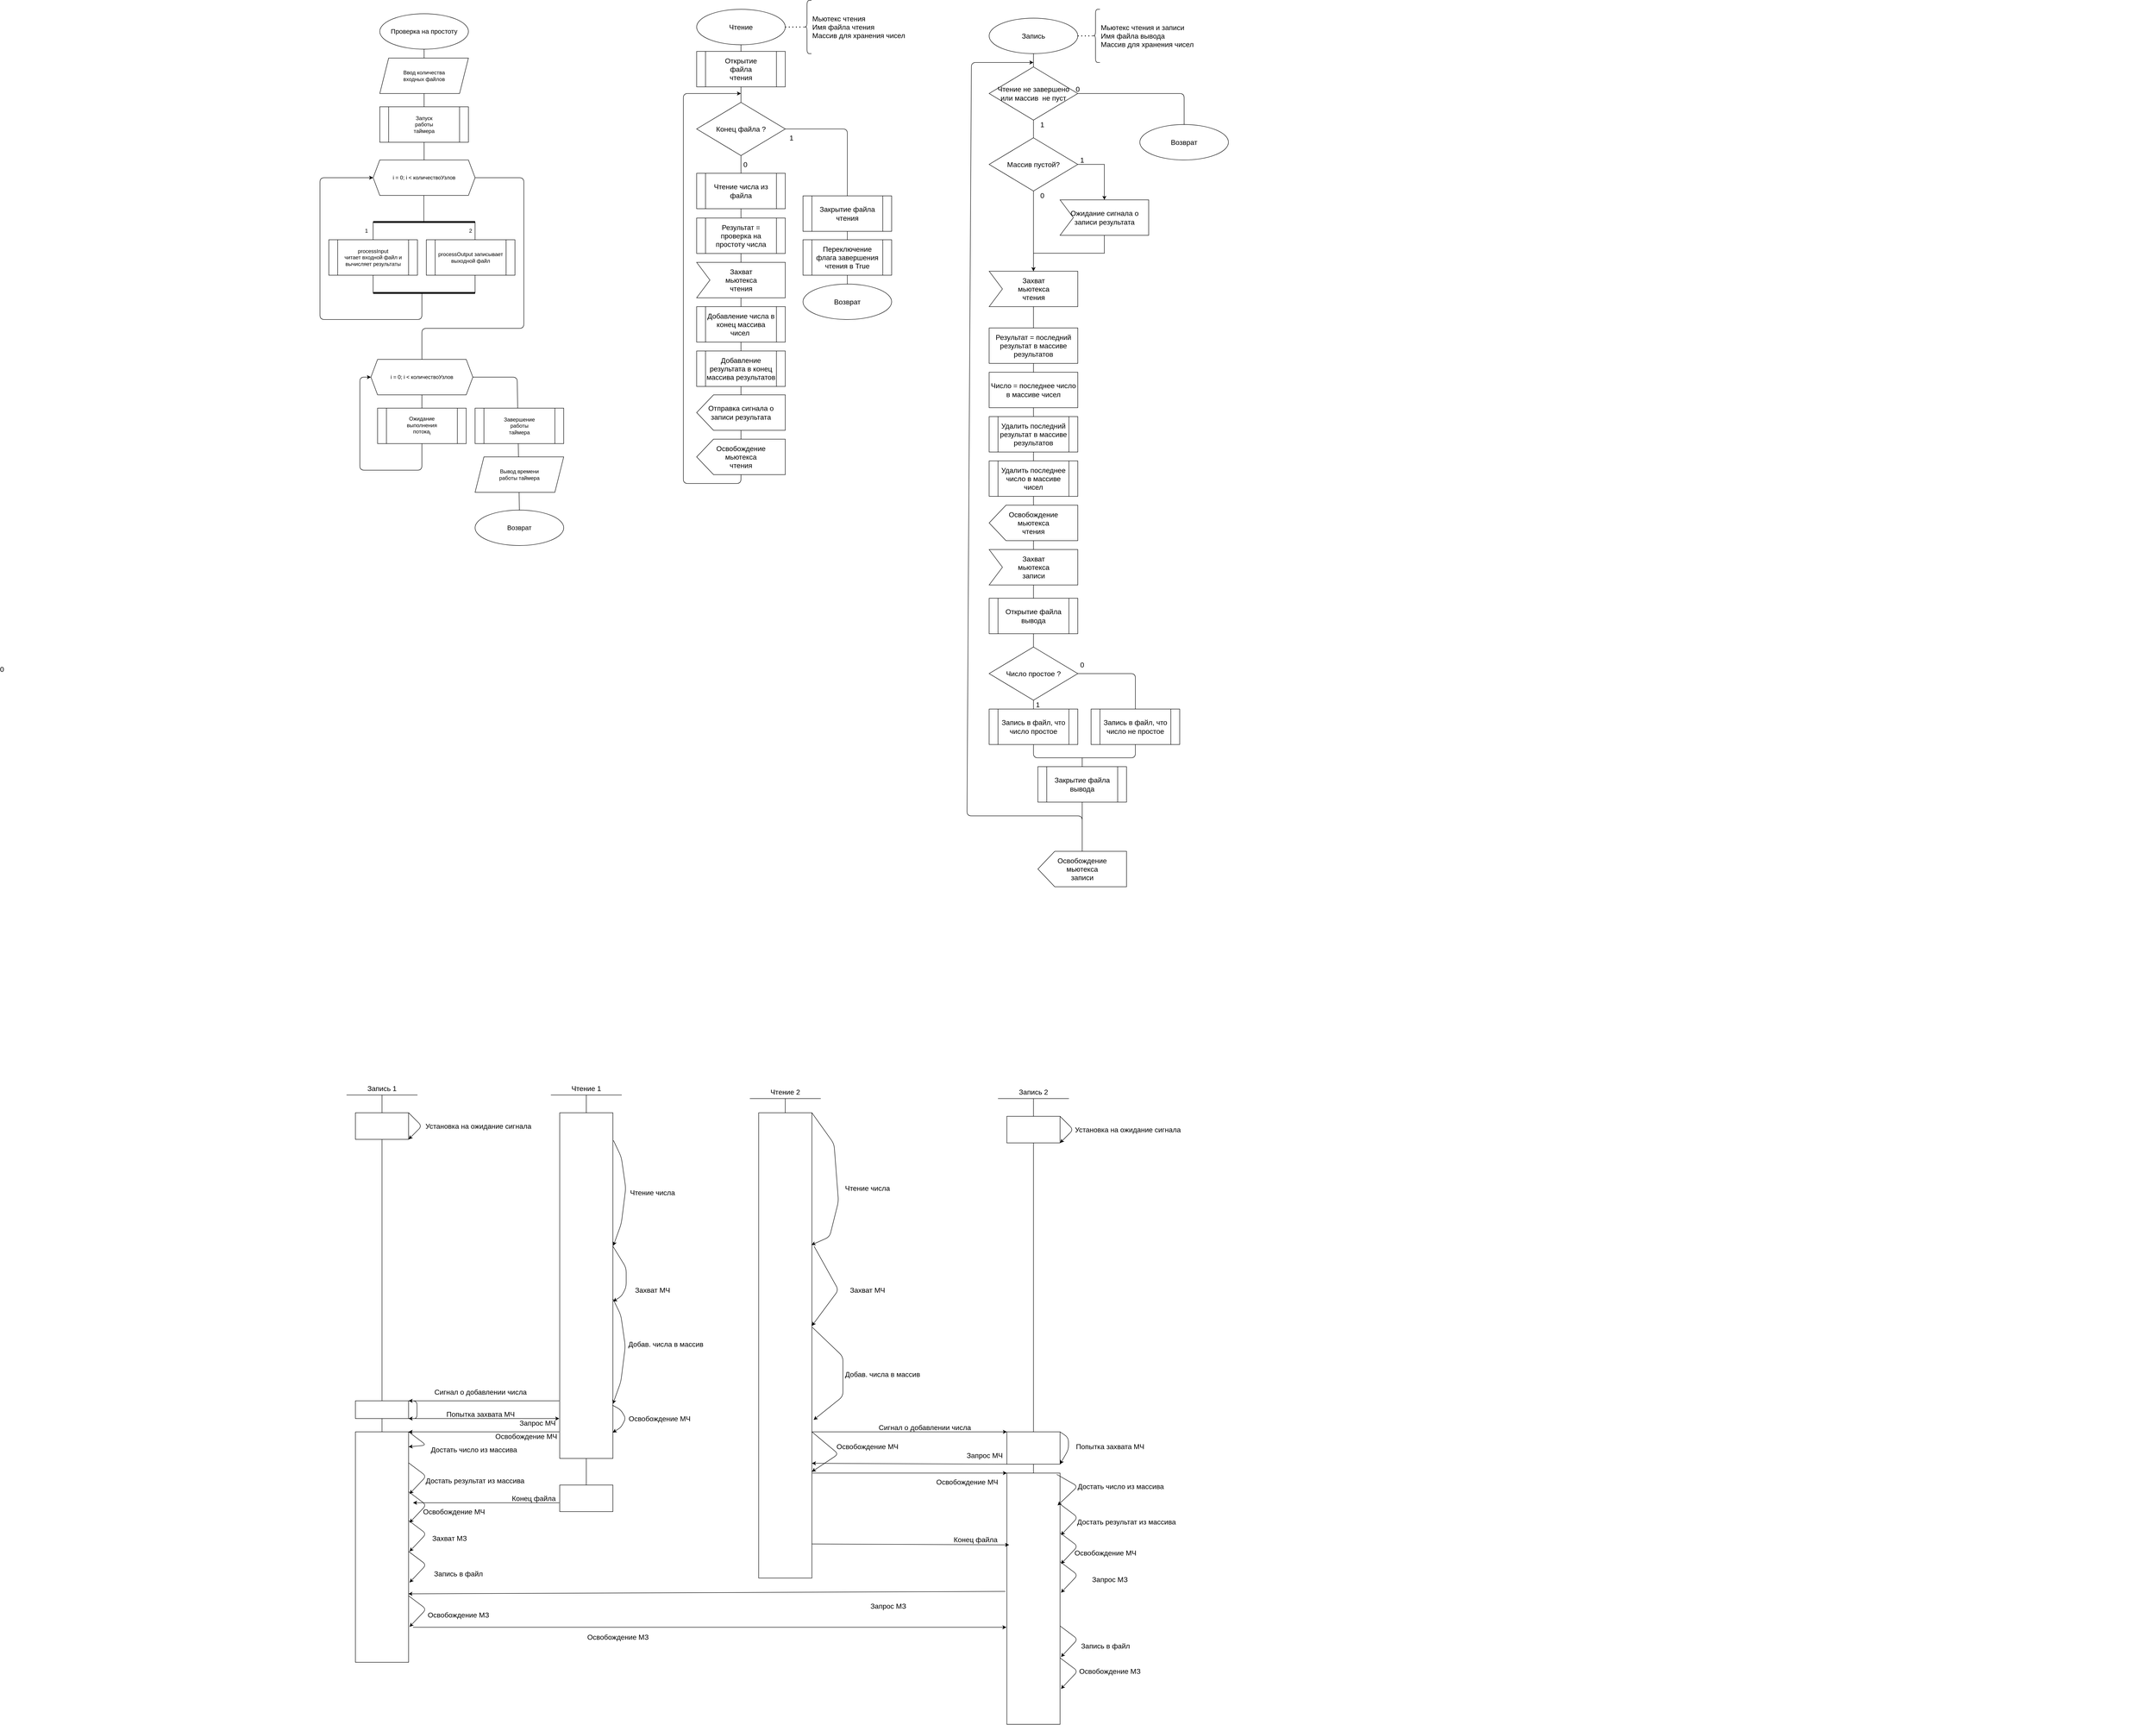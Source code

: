 <mxfile version="13.10.0" type="device"><diagram id="7dFLeUjiA9YY33CkXR7l" name="Page-1"><mxGraphModel dx="815" dy="505" grid="1" gridSize="10" guides="1" tooltips="1" connect="1" arrows="1" fold="1" page="1" pageScale="1" pageWidth="827" pageHeight="1169" math="0" shadow="0"><root><mxCell id="0"/><mxCell id="1" parent="0"/><mxCell id="nKnDNCn-2o-wEUtDFyB--16" value="" style="endArrow=none;html=1;entryX=0.5;entryY=1;entryDx=0;entryDy=0;" parent="1" source="nKnDNCn-2o-wEUtDFyB--11" target="pJMV0x1qbv_8ZhTKLl63-2" edge="1"><mxGeometry width="50" height="50" relative="1" as="geometry"><mxPoint x="390" y="850" as="sourcePoint"/><mxPoint x="805" y="740" as="targetPoint"/></mxGeometry></mxCell><mxCell id="pJMV0x1qbv_8ZhTKLl63-28" value="" style="endArrow=none;html=1;exitX=1;exitY=0.5;exitDx=0;exitDy=0;entryX=0.5;entryY=0;entryDx=0;entryDy=0;" parent="1" source="pJMV0x1qbv_8ZhTKLl63-19" target="pJMV0x1qbv_8ZhTKLl63-27" edge="1"><mxGeometry width="50" height="50" relative="1" as="geometry"><mxPoint x="1090" y="1330" as="sourcePoint"/><mxPoint x="1140" y="1280" as="targetPoint"/><Array as="points"><mxPoint x="1015" y="1280"/></Array></mxGeometry></mxCell><mxCell id="pJMV0x1qbv_8ZhTKLl63-23" value="" style="endArrow=classic;html=1;exitX=0.5;exitY=1;exitDx=0;exitDy=0;entryX=0;entryY=0.5;entryDx=0;entryDy=0;" parent="1" source="pJMV0x1qbv_8ZhTKLl63-19" target="pJMV0x1qbv_8ZhTKLl63-19" edge="1"><mxGeometry width="50" height="50" relative="1" as="geometry"><mxPoint x="680" y="1740" as="sourcePoint"/><mxPoint x="730" y="1690" as="targetPoint"/><Array as="points"><mxPoint x="800" y="1490"/><mxPoint x="660" y="1490"/><mxPoint x="660" y="1280"/></Array></mxGeometry></mxCell><mxCell id="pJMV0x1qbv_8ZhTKLl63-2" value="&lt;div style=&quot;text-align: left&quot;&gt;&lt;span style=&quot;font-size: 14.667px ; background-color: rgb(255 , 255 , 255)&quot;&gt;Проверка на простоту&lt;/span&gt;&lt;/div&gt;" style="ellipse;whiteSpace=wrap;html=1;" parent="1" vertex="1"><mxGeometry x="705" y="460" width="200" height="80" as="geometry"/></mxCell><mxCell id="pJMV0x1qbv_8ZhTKLl63-3" value="Ввод количества &lt;br&gt;входных файлов" style="shape=parallelogram;perimeter=parallelogramPerimeter;whiteSpace=wrap;html=1;fixedSize=1;" parent="1" vertex="1"><mxGeometry x="705" y="560" width="200" height="80" as="geometry"/></mxCell><mxCell id="pJMV0x1qbv_8ZhTKLl63-7" value="Запуск&lt;br&gt;работы&lt;br&gt;таймера" style="shape=process;whiteSpace=wrap;html=1;backgroundOutline=1;" parent="1" vertex="1"><mxGeometry x="705" y="670" width="200" height="80" as="geometry"/></mxCell><mxCell id="pJMV0x1qbv_8ZhTKLl63-18" value="" style="endArrow=none;html=1;entryX=0.5;entryY=1;entryDx=0;entryDy=0;" parent="1" edge="1"><mxGeometry width="50" height="50" relative="1" as="geometry"><mxPoint x="800" y="1240" as="sourcePoint"/><mxPoint x="800" y="1180" as="targetPoint"/></mxGeometry></mxCell><mxCell id="pJMV0x1qbv_8ZhTKLl63-19" value="i = 0; i &amp;lt; количествоУзлов" style="shape=hexagon;perimeter=hexagonPerimeter2;whiteSpace=wrap;html=1;fixedSize=1;size=15;" parent="1" vertex="1"><mxGeometry x="685" y="1240" width="230" height="80" as="geometry"/></mxCell><mxCell id="pJMV0x1qbv_8ZhTKLl63-20" value="Ожидание&lt;br&gt;выполнения&lt;br&gt;потока&lt;sub&gt;i&lt;/sub&gt;" style="shape=process;whiteSpace=wrap;html=1;backgroundOutline=1;" parent="1" vertex="1"><mxGeometry x="700" y="1350" width="200" height="80" as="geometry"/></mxCell><mxCell id="pJMV0x1qbv_8ZhTKLl63-24" value="Завершение&lt;br&gt;работы&lt;br&gt;таймера" style="shape=process;whiteSpace=wrap;html=1;backgroundOutline=1;" parent="1" vertex="1"><mxGeometry x="920" y="1350" width="200" height="80" as="geometry"/></mxCell><mxCell id="pJMV0x1qbv_8ZhTKLl63-26" value="Вывод времени&lt;br&gt;работы таймера" style="shape=parallelogram;perimeter=parallelogramPerimeter;whiteSpace=wrap;html=1;fixedSize=1;" parent="1" vertex="1"><mxGeometry x="920" y="1460" width="200" height="80" as="geometry"/></mxCell><mxCell id="pJMV0x1qbv_8ZhTKLl63-27" value="&lt;div style=&quot;text-align: left&quot;&gt;&lt;span style=&quot;font-size: 14.667px ; background-color: rgb(255 , 255 , 255)&quot;&gt;Возврат&lt;/span&gt;&lt;/div&gt;" style="ellipse;whiteSpace=wrap;html=1;" parent="1" vertex="1"><mxGeometry x="920" y="1580" width="200" height="80" as="geometry"/></mxCell><mxCell id="nKnDNCn-2o-wEUtDFyB--1" value="processOutput записывает выходной файл" style="shape=process;whiteSpace=wrap;html=1;backgroundOutline=1;" parent="1" vertex="1"><mxGeometry x="810" y="970" width="200" height="80" as="geometry"/></mxCell><mxCell id="nKnDNCn-2o-wEUtDFyB--2" value="processInput &lt;br&gt;читает входной файл и вычисляет результаты" style="shape=process;whiteSpace=wrap;html=1;backgroundOutline=1;" parent="1" vertex="1"><mxGeometry x="590" y="970" width="200" height="80" as="geometry"/></mxCell><mxCell id="nKnDNCn-2o-wEUtDFyB--3" value="" style="endArrow=none;html=1;strokeWidth=4;" parent="1" edge="1"><mxGeometry width="50" height="50" relative="1" as="geometry"><mxPoint x="690" y="930" as="sourcePoint"/><mxPoint x="920" y="930" as="targetPoint"/></mxGeometry></mxCell><mxCell id="nKnDNCn-2o-wEUtDFyB--4" value="" style="endArrow=none;html=1;strokeWidth=1;" parent="1" source="nKnDNCn-2o-wEUtDFyB--2" edge="1"><mxGeometry width="50" height="50" relative="1" as="geometry"><mxPoint x="689.66" y="920" as="sourcePoint"/><mxPoint x="690" y="930" as="targetPoint"/></mxGeometry></mxCell><mxCell id="nKnDNCn-2o-wEUtDFyB--5" value="" style="endArrow=none;html=1;strokeWidth=1;" parent="1" edge="1"><mxGeometry width="50" height="50" relative="1" as="geometry"><mxPoint x="920" y="970" as="sourcePoint"/><mxPoint x="920" y="930" as="targetPoint"/></mxGeometry></mxCell><mxCell id="nKnDNCn-2o-wEUtDFyB--6" value="" style="endArrow=none;html=1;strokeWidth=4;" parent="1" edge="1"><mxGeometry width="50" height="50" relative="1" as="geometry"><mxPoint x="690" y="1090" as="sourcePoint"/><mxPoint x="920" y="1090" as="targetPoint"/></mxGeometry></mxCell><mxCell id="nKnDNCn-2o-wEUtDFyB--7" value="" style="endArrow=none;html=1;strokeWidth=1;" parent="1" edge="1"><mxGeometry width="50" height="50" relative="1" as="geometry"><mxPoint x="690" y="1090" as="sourcePoint"/><mxPoint x="690" y="1050" as="targetPoint"/></mxGeometry></mxCell><mxCell id="nKnDNCn-2o-wEUtDFyB--8" value="" style="endArrow=none;html=1;strokeWidth=1;" parent="1" edge="1"><mxGeometry width="50" height="50" relative="1" as="geometry"><mxPoint x="920" y="1090" as="sourcePoint"/><mxPoint x="920" y="1050" as="targetPoint"/></mxGeometry></mxCell><mxCell id="nKnDNCn-2o-wEUtDFyB--9" value="1" style="text;html=1;strokeColor=none;fillColor=none;align=center;verticalAlign=middle;whiteSpace=wrap;rounded=0;" parent="1" vertex="1"><mxGeometry x="655" y="940" width="40" height="20" as="geometry"/></mxCell><mxCell id="nKnDNCn-2o-wEUtDFyB--10" value="2" style="text;html=1;strokeColor=none;fillColor=none;align=center;verticalAlign=middle;whiteSpace=wrap;rounded=0;" parent="1" vertex="1"><mxGeometry x="890" y="940" width="40" height="20" as="geometry"/></mxCell><mxCell id="nKnDNCn-2o-wEUtDFyB--11" value="i = 0; i &amp;lt; количествоУзлов" style="shape=hexagon;perimeter=hexagonPerimeter2;whiteSpace=wrap;html=1;fixedSize=1;size=15;" parent="1" vertex="1"><mxGeometry x="690" y="790" width="230" height="80" as="geometry"/></mxCell><mxCell id="nKnDNCn-2o-wEUtDFyB--12" value="" style="endArrow=classic;html=1;exitX=0.5;exitY=1;exitDx=0;exitDy=0;entryX=0;entryY=0.5;entryDx=0;entryDy=0;" parent="1" target="nKnDNCn-2o-wEUtDFyB--11" edge="1"><mxGeometry width="50" height="50" relative="1" as="geometry"><mxPoint x="800" y="1090" as="sourcePoint"/><mxPoint x="670" y="830" as="targetPoint"/><Array as="points"><mxPoint x="800" y="1150"/><mxPoint x="570" y="1150"/><mxPoint x="570" y="830"/></Array></mxGeometry></mxCell><mxCell id="nKnDNCn-2o-wEUtDFyB--13" value="" style="endArrow=none;html=1;entryX=0.5;entryY=1;entryDx=0;entryDy=0;exitX=0.5;exitY=0;exitDx=0;exitDy=0;" parent="1" edge="1"><mxGeometry width="50" height="50" relative="1" as="geometry"><mxPoint x="804.41" y="930" as="sourcePoint"/><mxPoint x="804.41" y="870" as="targetPoint"/></mxGeometry></mxCell><mxCell id="nKnDNCn-2o-wEUtDFyB--14" value="" style="endArrow=none;html=1;exitX=1;exitY=0.5;exitDx=0;exitDy=0;" parent="1" edge="1"><mxGeometry width="50" height="50" relative="1" as="geometry"><mxPoint x="920" y="830" as="sourcePoint"/><mxPoint x="800" y="1210" as="targetPoint"/><Array as="points"><mxPoint x="1030" y="830"/><mxPoint x="1030" y="1170"/><mxPoint x="800" y="1170"/></Array></mxGeometry></mxCell><mxCell id="olvvh_F1laCUjYkKYF7D-1" value="&lt;div style=&quot;text-align: left; font-size: 16px;&quot;&gt;&lt;span style=&quot;font-size: 16px; background-color: rgb(255, 255, 255);&quot;&gt;Чтение&lt;/span&gt;&lt;/div&gt;" style="ellipse;whiteSpace=wrap;html=1;fontSize=16;" parent="1" vertex="1"><mxGeometry x="1420" y="450" width="200" height="80" as="geometry"/></mxCell><mxCell id="olvvh_F1laCUjYkKYF7D-6" value="" style="endArrow=none;html=1;entryX=0.5;entryY=1;entryDx=0;entryDy=0;exitX=0.5;exitY=0;exitDx=0;exitDy=0;fontSize=16;" parent="1" target="olvvh_F1laCUjYkKYF7D-1" edge="1"><mxGeometry width="50" height="50" relative="1" as="geometry"><mxPoint x="1520" y="670.0" as="sourcePoint"/><mxPoint x="1510" y="990" as="targetPoint"/></mxGeometry></mxCell><mxCell id="olvvh_F1laCUjYkKYF7D-10" value="Конец файла ?" style="rhombus;whiteSpace=wrap;html=1;fontSize=16;" parent="1" vertex="1"><mxGeometry x="1420" y="660" width="200" height="120" as="geometry"/></mxCell><mxCell id="olvvh_F1laCUjYkKYF7D-11" value="" style="endArrow=none;html=1;entryX=0.5;entryY=1;entryDx=0;entryDy=0;exitX=0.5;exitY=0;exitDx=0;exitDy=0;fontSize=16;" parent="1" target="olvvh_F1laCUjYkKYF7D-10" edge="1"><mxGeometry width="50" height="50" relative="1" as="geometry"><mxPoint x="1520" y="921" as="sourcePoint"/><mxPoint x="1500" y="1031" as="targetPoint"/></mxGeometry></mxCell><mxCell id="olvvh_F1laCUjYkKYF7D-24" value="Захват&lt;br style=&quot;font-size: 16px;&quot;&gt;мьютекса&lt;br style=&quot;font-size: 16px;&quot;&gt;чтения" style="html=1;shadow=0;dashed=0;align=center;verticalAlign=middle;shape=mxgraph.arrows2.arrow;dy=0;dx=0;notch=30;fontSize=16;" parent="1" vertex="1"><mxGeometry x="1420" y="1021" width="200" height="80" as="geometry"/></mxCell><mxCell id="olvvh_F1laCUjYkKYF7D-25" value="Добавление числа в конец массива чисел&amp;nbsp;" style="shape=process;whiteSpace=wrap;html=1;backgroundOutline=1;fontSize=16;" parent="1" vertex="1"><mxGeometry x="1420" y="1121" width="200" height="80" as="geometry"/></mxCell><mxCell id="olvvh_F1laCUjYkKYF7D-26" value="Добавление результата в конец массива результатов" style="shape=process;whiteSpace=wrap;html=1;backgroundOutline=1;fontSize=16;" parent="1" vertex="1"><mxGeometry x="1420" y="1221" width="200" height="80" as="geometry"/></mxCell><mxCell id="olvvh_F1laCUjYkKYF7D-27" value="" style="endArrow=none;html=1;entryX=0.5;entryY=1;entryDx=0;entryDy=0;exitX=0;exitY=0;exitDx=100;exitDy=0;exitPerimeter=0;fontSize=16;" parent="1" source="olvvh_F1laCUjYkKYF7D-24" edge="1"><mxGeometry width="50" height="50" relative="1" as="geometry"><mxPoint x="1400" y="1411" as="sourcePoint"/><mxPoint x="1520" y="1001" as="targetPoint"/></mxGeometry></mxCell><mxCell id="olvvh_F1laCUjYkKYF7D-28" value="" style="endArrow=none;html=1;entryX=0;entryY=0;entryDx=100;entryDy=80;entryPerimeter=0;exitX=0.5;exitY=0;exitDx=0;exitDy=0;fontSize=16;" parent="1" source="olvvh_F1laCUjYkKYF7D-25" target="olvvh_F1laCUjYkKYF7D-24" edge="1"><mxGeometry width="50" height="50" relative="1" as="geometry"><mxPoint x="1130" y="1161" as="sourcePoint"/><mxPoint x="1180" y="1111" as="targetPoint"/></mxGeometry></mxCell><mxCell id="olvvh_F1laCUjYkKYF7D-29" value="" style="endArrow=none;html=1;entryX=0.5;entryY=1;entryDx=0;entryDy=0;exitX=0.5;exitY=0;exitDx=0;exitDy=0;fontSize=16;" parent="1" source="olvvh_F1laCUjYkKYF7D-26" target="olvvh_F1laCUjYkKYF7D-25" edge="1"><mxGeometry width="50" height="50" relative="1" as="geometry"><mxPoint x="1160" y="1211" as="sourcePoint"/><mxPoint x="1210" y="1161" as="targetPoint"/></mxGeometry></mxCell><mxCell id="olvvh_F1laCUjYkKYF7D-31" value="" style="endArrow=none;html=1;entryX=0.5;entryY=1;entryDx=0;entryDy=0;fontSize=16;" parent="1" source="olvvh_F1laCUjYkKYF7D-30" target="olvvh_F1laCUjYkKYF7D-26" edge="1"><mxGeometry width="50" height="50" relative="1" as="geometry"><mxPoint x="1260" y="1381" as="sourcePoint"/><mxPoint x="1310" y="1331" as="targetPoint"/></mxGeometry></mxCell><mxCell id="olvvh_F1laCUjYkKYF7D-32" value="" style="endArrow=classic;html=1;exitX=0;exitY=0.5;exitDx=0;exitDy=0;fontSize=16;" parent="1" source="olvvh_F1laCUjYkKYF7D-30" edge="1"><mxGeometry width="50" height="50" relative="1" as="geometry"><mxPoint x="1240" y="1211" as="sourcePoint"/><mxPoint x="1520" y="640" as="targetPoint"/><Array as="points"><mxPoint x="1520" y="1520"/><mxPoint x="1390" y="1520"/><mxPoint x="1390" y="640"/></Array></mxGeometry></mxCell><mxCell id="olvvh_F1laCUjYkKYF7D-33" value="" style="endArrow=none;html=1;exitX=1;exitY=0.5;exitDx=0;exitDy=0;entryX=0.5;entryY=0;entryDx=0;entryDy=0;fontSize=16;" parent="1" source="olvvh_F1laCUjYkKYF7D-10" edge="1"><mxGeometry width="50" height="50" relative="1" as="geometry"><mxPoint x="1720" y="931" as="sourcePoint"/><mxPoint x="1760" y="921" as="targetPoint"/><Array as="points"><mxPoint x="1760" y="720"/><mxPoint x="1760" y="841"/></Array></mxGeometry></mxCell><mxCell id="olvvh_F1laCUjYkKYF7D-35" value="" style="endArrow=none;html=1;entryX=0.5;entryY=1;entryDx=0;entryDy=0;exitX=0.5;exitY=0;exitDx=0;exitDy=0;fontSize=16;" parent="1" source="olvvh_F1laCUjYkKYF7D-36" target="olvvh_F1laCUjYkKYF7D-122" edge="1"><mxGeometry width="50" height="50" relative="1" as="geometry"><mxPoint x="1730" y="1071" as="sourcePoint"/><mxPoint x="1760" y="1001" as="targetPoint"/></mxGeometry></mxCell><mxCell id="olvvh_F1laCUjYkKYF7D-36" value="&lt;div style=&quot;text-align: left; font-size: 16px;&quot;&gt;&lt;span style=&quot;font-size: 16px; background-color: rgb(255, 255, 255);&quot;&gt;Возврат&lt;/span&gt;&lt;/div&gt;" style="ellipse;whiteSpace=wrap;html=1;fontSize=16;" parent="1" vertex="1"><mxGeometry x="1660" y="1070" width="200" height="80" as="geometry"/></mxCell><mxCell id="olvvh_F1laCUjYkKYF7D-37" value="&lt;div style=&quot;text-align: left; font-size: 16px;&quot;&gt;&lt;span style=&quot;font-size: 16px; background-color: rgb(255, 255, 255);&quot;&gt;Запись&lt;/span&gt;&lt;/div&gt;" style="ellipse;whiteSpace=wrap;html=1;fontSize=16;" parent="1" vertex="1"><mxGeometry x="2080" y="470" width="200" height="80" as="geometry"/></mxCell><mxCell id="olvvh_F1laCUjYkKYF7D-38" value="" style="endArrow=none;html=1;entryX=0.5;entryY=1;entryDx=0;entryDy=0;exitX=0.5;exitY=0;exitDx=0;exitDy=0;fontSize=16;" parent="1" source="olvvh_F1laCUjYkKYF7D-39" target="olvvh_F1laCUjYkKYF7D-37" edge="1"><mxGeometry width="50" height="50" relative="1" as="geometry"><mxPoint x="2110" y="720" as="sourcePoint"/><mxPoint x="2160" y="670" as="targetPoint"/></mxGeometry></mxCell><mxCell id="olvvh_F1laCUjYkKYF7D-39" value="Чтение не завершено &lt;br&gt;или массив&amp;nbsp; не пуст" style="rhombus;whiteSpace=wrap;html=1;fontSize=16;" parent="1" vertex="1"><mxGeometry x="2080" y="580" width="200" height="120" as="geometry"/></mxCell><mxCell id="olvvh_F1laCUjYkKYF7D-40" value="" style="endArrow=none;html=1;entryX=0.5;entryY=1;entryDx=0;entryDy=0;exitX=0;exitY=0;exitDx=100;exitDy=0;fontSize=16;exitPerimeter=0;" parent="1" source="4Va6H5L7l4mq7fAqiFGS-1" target="olvvh_F1laCUjYkKYF7D-39" edge="1"><mxGeometry width="50" height="50" relative="1" as="geometry"><mxPoint x="2180" y="720" as="sourcePoint"/><mxPoint x="2250" y="770" as="targetPoint"/></mxGeometry></mxCell><mxCell id="olvvh_F1laCUjYkKYF7D-43" value="Захват&lt;br style=&quot;font-size: 16px&quot;&gt;мьютекса&lt;br&gt;чтения" style="html=1;shadow=0;dashed=0;align=center;verticalAlign=middle;shape=mxgraph.arrows2.arrow;dy=0;dx=0;notch=30;fontSize=16;" parent="1" vertex="1"><mxGeometry x="2080" y="1041" width="200" height="80" as="geometry"/></mxCell><mxCell id="olvvh_F1laCUjYkKYF7D-44" value="Результат = последний результат в массиве результатов" style="rounded=0;whiteSpace=wrap;html=1;fontSize=16;" parent="1" vertex="1"><mxGeometry x="2080" y="1169" width="200" height="80" as="geometry"/></mxCell><mxCell id="olvvh_F1laCUjYkKYF7D-45" value="Число = последнее число в массиве чисел" style="rounded=0;whiteSpace=wrap;html=1;fontSize=16;" parent="1" vertex="1"><mxGeometry x="2080" y="1269" width="200" height="80" as="geometry"/></mxCell><mxCell id="olvvh_F1laCUjYkKYF7D-49" value="Захват&lt;br style=&quot;font-size: 16px&quot;&gt;мьютекса&lt;br&gt;записи" style="html=1;shadow=0;dashed=0;align=center;verticalAlign=middle;shape=mxgraph.arrows2.arrow;dy=0;dx=0;notch=30;fontSize=16;" parent="1" vertex="1"><mxGeometry x="2080" y="1669" width="200" height="80" as="geometry"/></mxCell><mxCell id="olvvh_F1laCUjYkKYF7D-54" value="" style="endArrow=none;html=1;entryX=0;entryY=0;entryDx=100;entryDy=80;entryPerimeter=0;fontSize=16;" parent="1" target="olvvh_F1laCUjYkKYF7D-49" edge="1"><mxGeometry width="50" height="50" relative="1" as="geometry"><mxPoint x="2180" y="1779" as="sourcePoint"/><mxPoint x="1880" y="1789" as="targetPoint"/></mxGeometry></mxCell><mxCell id="olvvh_F1laCUjYkKYF7D-56" value="Число простое ?" style="rhombus;whiteSpace=wrap;html=1;fontSize=16;" parent="1" vertex="1"><mxGeometry x="2080" y="1889" width="200" height="120" as="geometry"/></mxCell><mxCell id="olvvh_F1laCUjYkKYF7D-57" value="" style="endArrow=none;html=1;entryX=0.5;entryY=1;entryDx=0;entryDy=0;exitX=0.5;exitY=0;exitDx=0;exitDy=0;fontSize=16;" parent="1" target="olvvh_F1laCUjYkKYF7D-56" edge="1"><mxGeometry width="50" height="50" relative="1" as="geometry"><mxPoint x="2180" y="2029" as="sourcePoint"/><mxPoint x="2090" y="2099" as="targetPoint"/></mxGeometry></mxCell><mxCell id="olvvh_F1laCUjYkKYF7D-61" value="" style="endArrow=none;html=1;exitX=1;exitY=0.5;exitDx=0;exitDy=0;entryX=0.5;entryY=0;entryDx=0;entryDy=0;fontSize=16;" parent="1" source="olvvh_F1laCUjYkKYF7D-56" edge="1"><mxGeometry width="50" height="50" relative="1" as="geometry"><mxPoint x="2340" y="1969" as="sourcePoint"/><mxPoint x="2410" y="2029" as="targetPoint"/><Array as="points"><mxPoint x="2410" y="1949"/></Array></mxGeometry></mxCell><mxCell id="olvvh_F1laCUjYkKYF7D-63" value="" style="endArrow=none;html=1;exitX=0.5;exitY=1;exitDx=0;exitDy=0;entryX=0.5;entryY=1;entryDx=0;entryDy=0;fontSize=16;" parent="1" edge="1"><mxGeometry width="50" height="50" relative="1" as="geometry"><mxPoint x="2180" y="2109" as="sourcePoint"/><mxPoint x="2410" y="2109" as="targetPoint"/><Array as="points"><mxPoint x="2180" y="2139"/><mxPoint x="2410" y="2139"/></Array></mxGeometry></mxCell><mxCell id="olvvh_F1laCUjYkKYF7D-64" value="" style="endArrow=none;html=1;exitX=0.5;exitY=0;exitDx=0;exitDy=0;fontSize=16;" parent="1" source="olvvh_F1laCUjYkKYF7D-66" edge="1"><mxGeometry width="50" height="50" relative="1" as="geometry"><mxPoint x="2290" y="2169" as="sourcePoint"/><mxPoint x="2290" y="2139" as="targetPoint"/></mxGeometry></mxCell><mxCell id="olvvh_F1laCUjYkKYF7D-66" value="Закрытие файла&lt;br&gt;вывода" style="shape=process;whiteSpace=wrap;html=1;backgroundOutline=1;fontSize=16;" parent="1" vertex="1"><mxGeometry x="2190" y="2159" width="200" height="80" as="geometry"/></mxCell><mxCell id="olvvh_F1laCUjYkKYF7D-68" value="" style="endArrow=none;html=1;entryX=0.5;entryY=1;entryDx=0;entryDy=0;fontSize=16;" parent="1" target="olvvh_F1laCUjYkKYF7D-66" edge="1"><mxGeometry width="50" height="50" relative="1" as="geometry"><mxPoint x="2290" y="2290" as="sourcePoint"/><mxPoint x="2070" y="2309" as="targetPoint"/></mxGeometry></mxCell><mxCell id="olvvh_F1laCUjYkKYF7D-69" value="" style="endArrow=none;html=1;entryX=0;entryY=0;entryDx=100;entryDy=80;entryPerimeter=0;fontSize=16;" parent="1" source="olvvh_F1laCUjYkKYF7D-44" target="olvvh_F1laCUjYkKYF7D-43" edge="1"><mxGeometry width="50" height="50" relative="1" as="geometry"><mxPoint x="1950" y="1270" as="sourcePoint"/><mxPoint x="2000" y="1220" as="targetPoint"/></mxGeometry></mxCell><mxCell id="olvvh_F1laCUjYkKYF7D-70" value="" style="endArrow=none;html=1;entryX=0.5;entryY=1;entryDx=0;entryDy=0;fontSize=16;" parent="1" source="olvvh_F1laCUjYkKYF7D-45" target="olvvh_F1laCUjYkKYF7D-44" edge="1"><mxGeometry width="50" height="50" relative="1" as="geometry"><mxPoint x="1940" y="1349" as="sourcePoint"/><mxPoint x="1990" y="1299" as="targetPoint"/></mxGeometry></mxCell><mxCell id="olvvh_F1laCUjYkKYF7D-71" value="" style="endArrow=none;html=1;entryX=0.5;entryY=1;entryDx=0;entryDy=0;fontSize=16;" parent="1" target="olvvh_F1laCUjYkKYF7D-45" edge="1"><mxGeometry width="50" height="50" relative="1" as="geometry"><mxPoint x="2180" y="1369" as="sourcePoint"/><mxPoint x="1970" y="1459" as="targetPoint"/></mxGeometry></mxCell><mxCell id="olvvh_F1laCUjYkKYF7D-72" value="" style="endArrow=none;html=1;entryX=0.5;entryY=1;entryDx=0;entryDy=0;fontSize=16;" parent="1" edge="1"><mxGeometry width="50" height="50" relative="1" as="geometry"><mxPoint x="2180" y="1469" as="sourcePoint"/><mxPoint x="2180" y="1449" as="targetPoint"/></mxGeometry></mxCell><mxCell id="olvvh_F1laCUjYkKYF7D-73" value="" style="endArrow=none;html=1;entryX=0.5;entryY=1;entryDx=0;entryDy=0;exitX=1;exitY=0.5;exitDx=0;exitDy=0;fontSize=16;" parent="1" edge="1"><mxGeometry width="50" height="50" relative="1" as="geometry"><mxPoint x="2180" y="1569" as="sourcePoint"/><mxPoint x="2180" y="1549" as="targetPoint"/></mxGeometry></mxCell><mxCell id="olvvh_F1laCUjYkKYF7D-74" value="" style="endArrow=none;html=1;entryX=0;entryY=0.5;entryDx=0;entryDy=0;fontSize=16;" parent="1" source="olvvh_F1laCUjYkKYF7D-49" edge="1"><mxGeometry width="50" height="50" relative="1" as="geometry"><mxPoint x="1900" y="1749" as="sourcePoint"/><mxPoint x="2180" y="1649" as="targetPoint"/></mxGeometry></mxCell><mxCell id="olvvh_F1laCUjYkKYF7D-75" value="" style="endArrow=classic;html=1;exitX=1;exitY=0.5;exitDx=0;exitDy=0;fontSize=16;" parent="1" source="olvvh_F1laCUjYkKYF7D-113" edge="1"><mxGeometry width="50" height="50" relative="1" as="geometry"><mxPoint x="2550" y="2170" as="sourcePoint"/><mxPoint x="2180" y="570" as="targetPoint"/><Array as="points"><mxPoint x="2290" y="2270"/><mxPoint x="2110" y="2270"/><mxPoint x="2030" y="2270"/><mxPoint x="2040" y="570"/></Array></mxGeometry></mxCell><mxCell id="olvvh_F1laCUjYkKYF7D-78" value="" style="endArrow=none;html=1;exitX=1;exitY=0.5;exitDx=0;exitDy=0;entryX=0.5;entryY=0;entryDx=0;entryDy=0;fontSize=16;" parent="1" source="olvvh_F1laCUjYkKYF7D-39" target="olvvh_F1laCUjYkKYF7D-79" edge="1"><mxGeometry width="50" height="50" relative="1" as="geometry"><mxPoint x="2460" y="710" as="sourcePoint"/><mxPoint x="2520" y="720" as="targetPoint"/><Array as="points"><mxPoint x="2520" y="640"/></Array></mxGeometry></mxCell><mxCell id="olvvh_F1laCUjYkKYF7D-79" value="&lt;div style=&quot;text-align: left; font-size: 16px;&quot;&gt;&lt;span style=&quot;font-size: 16px; background-color: rgb(255, 255, 255);&quot;&gt;Возврат&lt;/span&gt;&lt;/div&gt;" style="ellipse;whiteSpace=wrap;html=1;fontSize=16;" parent="1" vertex="1"><mxGeometry x="2420" y="710" width="200" height="80" as="geometry"/></mxCell><mxCell id="olvvh_F1laCUjYkKYF7D-82" value="0" style="text;html=1;strokeColor=none;fillColor=none;align=center;verticalAlign=middle;whiteSpace=wrap;rounded=0;fontSize=16;" parent="1" vertex="1"><mxGeometry x="1510" y="790" width="40" height="20" as="geometry"/></mxCell><mxCell id="olvvh_F1laCUjYkKYF7D-83" value="1" style="text;html=1;strokeColor=none;fillColor=none;align=center;verticalAlign=middle;whiteSpace=wrap;rounded=0;fontSize=16;" parent="1" vertex="1"><mxGeometry x="1614" y="730" width="40" height="20" as="geometry"/></mxCell><mxCell id="olvvh_F1laCUjYkKYF7D-84" value="" style="endArrow=none;dashed=1;html=1;dashPattern=1 3;strokeWidth=2;exitX=1;exitY=0.5;exitDx=0;exitDy=0;fontSize=16;" parent="1" source="olvvh_F1laCUjYkKYF7D-1" target="olvvh_F1laCUjYkKYF7D-85" edge="1"><mxGeometry width="50" height="50" relative="1" as="geometry"><mxPoint x="1650" y="650" as="sourcePoint"/><mxPoint x="1660" y="610" as="targetPoint"/></mxGeometry></mxCell><mxCell id="olvvh_F1laCUjYkKYF7D-85" value="" style="shape=curlyBracket;whiteSpace=wrap;html=1;rounded=1;fontSize=16;" parent="1" vertex="1"><mxGeometry x="1659" y="430" width="20" height="120" as="geometry"/></mxCell><mxCell id="olvvh_F1laCUjYkKYF7D-86" value="" style="endArrow=none;dashed=1;html=1;dashPattern=1 3;strokeWidth=2;exitX=1;exitY=0.5;exitDx=0;exitDy=0;fontSize=16;" parent="1" target="olvvh_F1laCUjYkKYF7D-87" edge="1"><mxGeometry width="50" height="50" relative="1" as="geometry"><mxPoint x="2280" y="510" as="sourcePoint"/><mxPoint x="2320" y="510" as="targetPoint"/></mxGeometry></mxCell><mxCell id="olvvh_F1laCUjYkKYF7D-87" value="" style="shape=curlyBracket;whiteSpace=wrap;html=1;rounded=1;fontSize=16;" parent="1" vertex="1"><mxGeometry x="2310" y="450" width="20" height="120" as="geometry"/></mxCell><mxCell id="olvvh_F1laCUjYkKYF7D-88" value="Мьютекс чтения&lt;br&gt;Имя файла чтения&lt;br&gt;Массив для хранения чисел" style="text;html=1;strokeColor=none;fillColor=none;align=left;verticalAlign=middle;whiteSpace=wrap;rounded=0;fontSize=16;" parent="1" vertex="1"><mxGeometry x="1679" y="440" width="230" height="100" as="geometry"/></mxCell><mxCell id="olvvh_F1laCUjYkKYF7D-89" value="1" style="text;html=1;strokeColor=none;fillColor=none;align=center;verticalAlign=middle;whiteSpace=wrap;rounded=0;fontSize=16;" parent="1" vertex="1"><mxGeometry x="2180" y="700" width="40" height="20" as="geometry"/></mxCell><mxCell id="olvvh_F1laCUjYkKYF7D-90" value="1" style="text;html=1;strokeColor=none;fillColor=none;align=center;verticalAlign=middle;whiteSpace=wrap;rounded=0;fontSize=16;" parent="1" vertex="1"><mxGeometry x="2270" y="780" width="40" height="20" as="geometry"/></mxCell><mxCell id="olvvh_F1laCUjYkKYF7D-92" value="0" style="text;html=1;strokeColor=none;fillColor=none;align=center;verticalAlign=middle;whiteSpace=wrap;rounded=0;fontSize=16;" parent="1" vertex="1"><mxGeometry x="2260" y="620" width="40" height="20" as="geometry"/></mxCell><mxCell id="olvvh_F1laCUjYkKYF7D-95" value="0&lt;span style=&quot;color: rgba(0, 0, 0, 0); font-family: monospace; font-size: 16px;&quot;&gt;%3CmxGraphModel%3E%3Croot%3E%3CmxCell%20id%3D%220%22%2F%3E%3CmxCell%20id%3D%221%22%20parent%3D%220%22%2F%3E%3CmxCell%20id%3D%222%22%20value%3D%221%22%20style%3D%22text%3Bhtml%3D1%3BstrokeColor%3Dnone%3BfillColor%3Dnone%3Balign%3Dcenter%3BverticalAlign%3Dmiddle%3BwhiteSpace%3Dwrap%3Brounded%3D0%3B%22%20vertex%3D%221%22%20parent%3D%221%22%3E%3CmxGeometry%20x%3D%222170%22%20y%3D%221690%22%20width%3D%2240%22%20height%3D%2220%22%20as%3D%22geometry%22%2F%3E%3C%2FmxCell%3E%3C%2Froot%3E%3C%2FmxGraphModel%3E&lt;/span&gt;" style="text;html=1;strokeColor=none;fillColor=none;align=center;verticalAlign=middle;whiteSpace=wrap;rounded=0;fontSize=16;" parent="1" vertex="1"><mxGeometry x="2260" y="1929" width="40" height="20" as="geometry"/></mxCell><mxCell id="olvvh_F1laCUjYkKYF7D-97" value="1" style="text;html=1;strokeColor=none;fillColor=none;align=center;verticalAlign=middle;whiteSpace=wrap;rounded=0;fontSize=16;" parent="1" vertex="1"><mxGeometry x="2170" y="2009" width="40" height="20" as="geometry"/></mxCell><mxCell id="olvvh_F1laCUjYkKYF7D-98" value="" style="endArrow=none;html=1;fontSize=16;" parent="1" edge="1"><mxGeometry width="50" height="50" relative="1" as="geometry"><mxPoint x="630" y="2900" as="sourcePoint"/><mxPoint x="790" y="2900" as="targetPoint"/></mxGeometry></mxCell><mxCell id="olvvh_F1laCUjYkKYF7D-99" value="" style="endArrow=none;html=1;fontSize=16;exitX=0.5;exitY=0;exitDx=0;exitDy=0;" parent="1" source="olvvh_F1laCUjYkKYF7D-100" edge="1"><mxGeometry width="50" height="50" relative="1" as="geometry"><mxPoint x="710" y="2940" as="sourcePoint"/><mxPoint x="710" y="2900" as="targetPoint"/></mxGeometry></mxCell><mxCell id="olvvh_F1laCUjYkKYF7D-100" value="" style="rounded=0;whiteSpace=wrap;html=1;fontSize=16;" parent="1" vertex="1"><mxGeometry x="650" y="2940" width="120" height="60" as="geometry"/></mxCell><mxCell id="olvvh_F1laCUjYkKYF7D-101" value="" style="endArrow=classic;html=1;fontSize=16;exitX=1;exitY=0;exitDx=0;exitDy=0;entryX=1;entryY=1;entryDx=0;entryDy=0;" parent="1" source="olvvh_F1laCUjYkKYF7D-100" target="olvvh_F1laCUjYkKYF7D-100" edge="1"><mxGeometry width="50" height="50" relative="1" as="geometry"><mxPoint x="370" y="3150" as="sourcePoint"/><mxPoint x="800" y="3000" as="targetPoint"/><Array as="points"><mxPoint x="800" y="2970"/></Array></mxGeometry></mxCell><mxCell id="olvvh_F1laCUjYkKYF7D-102" value="Запись 1" style="text;html=1;strokeColor=none;fillColor=none;align=center;verticalAlign=middle;whiteSpace=wrap;rounded=0;fontSize=16;" parent="1" vertex="1"><mxGeometry x="630" y="2870" width="160" height="30" as="geometry"/></mxCell><mxCell id="olvvh_F1laCUjYkKYF7D-104" value="Результат = проверка на простоту числа" style="shape=process;whiteSpace=wrap;html=1;backgroundOutline=1;fontSize=16;" parent="1" vertex="1"><mxGeometry x="1420" y="921" width="200" height="80" as="geometry"/></mxCell><mxCell id="olvvh_F1laCUjYkKYF7D-30" value="Освобождение&lt;br style=&quot;font-size: 16px;&quot;&gt;мьютекса&lt;br style=&quot;font-size: 16px;&quot;&gt;чтения" style="shape=offPageConnector;whiteSpace=wrap;html=1;size=0.19;rotation=90;fontSize=16;horizontal=0;" parent="1" vertex="1"><mxGeometry x="1480" y="1360" width="80" height="200" as="geometry"/></mxCell><mxCell id="olvvh_F1laCUjYkKYF7D-108" value="Удалить последний результат в массиве результатов" style="shape=process;whiteSpace=wrap;html=1;backgroundOutline=1;fontSize=16;" parent="1" vertex="1"><mxGeometry x="2080" y="1369" width="200" height="80" as="geometry"/></mxCell><mxCell id="olvvh_F1laCUjYkKYF7D-109" value="Удалить последнее число в массиве чисел" style="shape=process;whiteSpace=wrap;html=1;backgroundOutline=1;fontSize=16;" parent="1" vertex="1"><mxGeometry x="2080" y="1469" width="200" height="80" as="geometry"/></mxCell><mxCell id="olvvh_F1laCUjYkKYF7D-110" value="Освобождение&lt;br style=&quot;font-size: 16px&quot;&gt;мьютекса&lt;br&gt;чтения" style="shape=offPageConnector;whiteSpace=wrap;html=1;size=0.19;rotation=90;fontSize=16;horizontal=0;" parent="1" vertex="1"><mxGeometry x="2140" y="1509" width="80" height="200" as="geometry"/></mxCell><mxCell id="olvvh_F1laCUjYkKYF7D-111" value="Запись в файл, что&lt;br&gt;число простое" style="shape=process;whiteSpace=wrap;html=1;backgroundOutline=1;fontSize=16;" parent="1" vertex="1"><mxGeometry x="2080" y="2029" width="200" height="80" as="geometry"/></mxCell><mxCell id="olvvh_F1laCUjYkKYF7D-112" value="&lt;span&gt;Запись в файл, что&lt;/span&gt;&lt;br&gt;&lt;span&gt;число не простое&lt;/span&gt;" style="shape=process;whiteSpace=wrap;html=1;backgroundOutline=1;fontSize=16;" parent="1" vertex="1"><mxGeometry x="2310" y="2029" width="200" height="80" as="geometry"/></mxCell><mxCell id="olvvh_F1laCUjYkKYF7D-113" value="Освобождение&lt;br style=&quot;font-size: 16px&quot;&gt;мьютекса&lt;br&gt;записи" style="shape=offPageConnector;whiteSpace=wrap;html=1;size=0.19;rotation=90;fontSize=16;horizontal=0;" parent="1" vertex="1"><mxGeometry x="2250" y="2290" width="80" height="200" as="geometry"/></mxCell><mxCell id="olvvh_F1laCUjYkKYF7D-115" value="Переключение флага завершения чтения в True" style="shape=process;whiteSpace=wrap;html=1;backgroundOutline=1;fontSize=16;" parent="1" vertex="1"><mxGeometry x="1660" y="970" width="200" height="80" as="geometry"/></mxCell><mxCell id="olvvh_F1laCUjYkKYF7D-116" value="Открытие файла&lt;br&gt;вывода" style="shape=process;whiteSpace=wrap;html=1;backgroundOutline=1;fontSize=16;" parent="1" vertex="1"><mxGeometry x="2080" y="1779" width="200" height="80" as="geometry"/></mxCell><mxCell id="olvvh_F1laCUjYkKYF7D-117" value="" style="endArrow=none;html=1;fontSize=16;entryX=0.5;entryY=1;entryDx=0;entryDy=0;" parent="1" source="olvvh_F1laCUjYkKYF7D-56" target="olvvh_F1laCUjYkKYF7D-116" edge="1"><mxGeometry width="50" height="50" relative="1" as="geometry"><mxPoint x="1710" y="2019" as="sourcePoint"/><mxPoint x="1760" y="1969" as="targetPoint"/></mxGeometry></mxCell><mxCell id="olvvh_F1laCUjYkKYF7D-118" value="Мьютекс чтения и записи&lt;br&gt;Имя файла вывода&lt;br&gt;Массив для хранения чисел" style="text;html=1;strokeColor=none;fillColor=none;align=left;verticalAlign=middle;whiteSpace=wrap;rounded=0;fontSize=16;" parent="1" vertex="1"><mxGeometry x="2330" y="460" width="230" height="100" as="geometry"/></mxCell><mxCell id="olvvh_F1laCUjYkKYF7D-119" value="0" style="text;html=1;strokeColor=none;fillColor=none;align=center;verticalAlign=middle;whiteSpace=wrap;rounded=0;fontSize=16;" parent="1" vertex="1"><mxGeometry x="2270" y="1919" width="40" height="20" as="geometry"/></mxCell><mxCell id="olvvh_F1laCUjYkKYF7D-120" value="Открытие&lt;br&gt;файла&lt;br&gt;чтения" style="shape=process;whiteSpace=wrap;html=1;backgroundOutline=1;fontSize=16;" parent="1" vertex="1"><mxGeometry x="1420" y="545" width="200" height="80" as="geometry"/></mxCell><mxCell id="olvvh_F1laCUjYkKYF7D-121" value="" style="endArrow=none;html=1;fontSize=16;entryX=0.5;entryY=1;entryDx=0;entryDy=0;" parent="1" source="olvvh_F1laCUjYkKYF7D-10" target="olvvh_F1laCUjYkKYF7D-120" edge="1"><mxGeometry width="50" height="50" relative="1" as="geometry"><mxPoint x="1280" y="850" as="sourcePoint"/><mxPoint x="1330" y="800" as="targetPoint"/></mxGeometry></mxCell><mxCell id="olvvh_F1laCUjYkKYF7D-122" value="Закрытие файла&lt;br&gt;чтения" style="shape=process;whiteSpace=wrap;html=1;backgroundOutline=1;fontSize=16;" parent="1" vertex="1"><mxGeometry x="1660" y="871" width="200" height="80" as="geometry"/></mxCell><mxCell id="olvvh_F1laCUjYkKYF7D-126" value="" style="endArrow=none;html=1;fontSize=16;" parent="1" edge="1"><mxGeometry width="50" height="50" relative="1" as="geometry"><mxPoint x="1091" y="2900" as="sourcePoint"/><mxPoint x="1251" y="2900" as="targetPoint"/></mxGeometry></mxCell><mxCell id="olvvh_F1laCUjYkKYF7D-127" value="" style="endArrow=none;html=1;fontSize=16;exitX=0.5;exitY=0;exitDx=0;exitDy=0;" parent="1" source="olvvh_F1laCUjYkKYF7D-128" edge="1"><mxGeometry width="50" height="50" relative="1" as="geometry"><mxPoint x="1171" y="2940" as="sourcePoint"/><mxPoint x="1171" y="2900" as="targetPoint"/></mxGeometry></mxCell><mxCell id="olvvh_F1laCUjYkKYF7D-128" value="" style="rounded=0;whiteSpace=wrap;html=1;fontSize=16;" parent="1" vertex="1"><mxGeometry x="1111" y="2940" width="120" height="780" as="geometry"/></mxCell><mxCell id="olvvh_F1laCUjYkKYF7D-130" value="Чтение 1" style="text;html=1;strokeColor=none;fillColor=none;align=center;verticalAlign=middle;whiteSpace=wrap;rounded=0;fontSize=16;" parent="1" vertex="1"><mxGeometry x="1091" y="2870" width="160" height="30" as="geometry"/></mxCell><mxCell id="olvvh_F1laCUjYkKYF7D-131" value="" style="endArrow=classic;html=1;fontSize=16;exitX=1.01;exitY=0.08;exitDx=0;exitDy=0;exitPerimeter=0;" parent="1" source="olvvh_F1laCUjYkKYF7D-128" edge="1"><mxGeometry width="50" height="50" relative="1" as="geometry"><mxPoint x="1280" y="3150" as="sourcePoint"/><mxPoint x="1232" y="3240" as="targetPoint"/><Array as="points"><mxPoint x="1250" y="3040"/><mxPoint x="1260" y="3110"/><mxPoint x="1250" y="3190"/></Array></mxGeometry></mxCell><mxCell id="olvvh_F1laCUjYkKYF7D-133" value="" style="endArrow=classic;html=1;fontSize=16;exitX=1;exitY=0.386;exitDx=0;exitDy=0;entryX=1.004;entryY=0.078;entryDx=0;entryDy=0;entryPerimeter=0;exitPerimeter=0;" parent="1" source="olvvh_F1laCUjYkKYF7D-128" edge="1"><mxGeometry width="50" height="50" relative="1" as="geometry"><mxPoint x="1231.0" y="3304.19" as="sourcePoint"/><mxPoint x="1231.48" y="3365.81" as="targetPoint"/><Array as="points"><mxPoint x="1261" y="3290"/><mxPoint x="1261" y="3334.19"/><mxPoint x="1250" y="3354.19"/></Array></mxGeometry></mxCell><mxCell id="olvvh_F1laCUjYkKYF7D-134" value="" style="endArrow=classic;html=1;fontSize=16;exitX=1.01;exitY=0.08;exitDx=0;exitDy=0;exitPerimeter=0;" parent="1" edge="1"><mxGeometry width="50" height="50" relative="1" as="geometry"><mxPoint x="1231.2" y="3360.0" as="sourcePoint"/><mxPoint x="1231" y="3596.8" as="targetPoint"/><Array as="points"><mxPoint x="1249" y="3396.8"/><mxPoint x="1259" y="3466.8"/><mxPoint x="1249" y="3546.8"/></Array></mxGeometry></mxCell><mxCell id="olvvh_F1laCUjYkKYF7D-136" value="" style="endArrow=classic;html=1;fontSize=16;exitX=1;exitY=0;exitDx=0;exitDy=0;entryX=1.004;entryY=0.078;entryDx=0;entryDy=0;entryPerimeter=0;" parent="1" edge="1"><mxGeometry width="50" height="50" relative="1" as="geometry"><mxPoint x="1230.0" y="3600.0" as="sourcePoint"/><mxPoint x="1230.48" y="3661.62" as="targetPoint"/><Array as="points"><mxPoint x="1249" y="3610"/><mxPoint x="1260" y="3630"/><mxPoint x="1249" y="3650"/></Array></mxGeometry></mxCell><mxCell id="olvvh_F1laCUjYkKYF7D-137" value="" style="endArrow=none;html=1;fontSize=16;entryX=0.5;entryY=1;entryDx=0;entryDy=0;" parent="1" target="olvvh_F1laCUjYkKYF7D-128" edge="1"><mxGeometry width="50" height="50" relative="1" as="geometry"><mxPoint x="1171" y="3780" as="sourcePoint"/><mxPoint x="1120" y="3820" as="targetPoint"/></mxGeometry></mxCell><mxCell id="olvvh_F1laCUjYkKYF7D-138" value="" style="rounded=0;whiteSpace=wrap;html=1;fontSize=16;" parent="1" vertex="1"><mxGeometry x="1111" y="3780" width="120" height="60" as="geometry"/></mxCell><mxCell id="olvvh_F1laCUjYkKYF7D-140" value="" style="endArrow=none;html=1;fontSize=16;entryX=0.5;entryY=1;entryDx=0;entryDy=0;exitX=0.5;exitY=0;exitDx=0;exitDy=0;" parent="1" source="olvvh_F1laCUjYkKYF7D-141" target="olvvh_F1laCUjYkKYF7D-100" edge="1"><mxGeometry width="50" height="50" relative="1" as="geometry"><mxPoint x="720" y="3580" as="sourcePoint"/><mxPoint x="650" y="3340" as="targetPoint"/></mxGeometry></mxCell><mxCell id="olvvh_F1laCUjYkKYF7D-141" value="" style="rounded=0;whiteSpace=wrap;html=1;fontSize=16;" parent="1" vertex="1"><mxGeometry x="650" y="3660" width="120" height="520" as="geometry"/></mxCell><mxCell id="olvvh_F1laCUjYkKYF7D-142" value="" style="rounded=0;whiteSpace=wrap;html=1;fontSize=16;" parent="1" vertex="1"><mxGeometry x="650" y="3590" width="120" height="40" as="geometry"/></mxCell><mxCell id="olvvh_F1laCUjYkKYF7D-143" value="" style="endArrow=classic;html=1;fontSize=16;exitX=1;exitY=0;exitDx=0;exitDy=0;entryX=1;entryY=1;entryDx=0;entryDy=0;" parent="1" target="olvvh_F1laCUjYkKYF7D-142" edge="1"><mxGeometry width="50" height="50" relative="1" as="geometry"><mxPoint x="770" y="3590" as="sourcePoint"/><mxPoint x="770.48" y="3651.62" as="targetPoint"/><Array as="points"><mxPoint x="789" y="3590"/><mxPoint x="789" y="3630"/></Array></mxGeometry></mxCell><mxCell id="olvvh_F1laCUjYkKYF7D-144" value="" style="endArrow=classic;html=1;fontSize=16;entryX=1;entryY=0;entryDx=0;entryDy=0;" parent="1" target="olvvh_F1laCUjYkKYF7D-142" edge="1"><mxGeometry width="50" height="50" relative="1" as="geometry"><mxPoint x="1110" y="3590" as="sourcePoint"/><mxPoint x="1060" y="3630" as="targetPoint"/></mxGeometry></mxCell><mxCell id="olvvh_F1laCUjYkKYF7D-145" value="" style="endArrow=classic;html=1;fontSize=16;exitX=1;exitY=1;exitDx=0;exitDy=0;" parent="1" source="olvvh_F1laCUjYkKYF7D-142" edge="1"><mxGeometry width="50" height="50" relative="1" as="geometry"><mxPoint x="940" y="3750" as="sourcePoint"/><mxPoint x="1110" y="3630" as="targetPoint"/></mxGeometry></mxCell><mxCell id="olvvh_F1laCUjYkKYF7D-146" value="" style="endArrow=classic;html=1;fontSize=16;entryX=1;entryY=0;entryDx=0;entryDy=0;" parent="1" target="olvvh_F1laCUjYkKYF7D-141" edge="1"><mxGeometry width="50" height="50" relative="1" as="geometry"><mxPoint x="1110" y="3660" as="sourcePoint"/><mxPoint x="890" y="3760" as="targetPoint"/></mxGeometry></mxCell><mxCell id="olvvh_F1laCUjYkKYF7D-147" value="" style="endArrow=classic;html=1;fontSize=16;exitX=1;exitY=0;exitDx=0;exitDy=0;entryX=1;entryY=0.065;entryDx=0;entryDy=0;entryPerimeter=0;" parent="1" source="olvvh_F1laCUjYkKYF7D-141" target="olvvh_F1laCUjYkKYF7D-141" edge="1"><mxGeometry width="50" height="50" relative="1" as="geometry"><mxPoint x="880" y="3860" as="sourcePoint"/><mxPoint x="772" y="3740" as="targetPoint"/><Array as="points"><mxPoint x="810" y="3690"/></Array></mxGeometry></mxCell><mxCell id="olvvh_F1laCUjYkKYF7D-152" value="" style="endArrow=classic;html=1;fontSize=16;" parent="1" edge="1"><mxGeometry width="50" height="50" relative="1" as="geometry"><mxPoint x="1110" y="3820" as="sourcePoint"/><mxPoint x="780" y="3820" as="targetPoint"/></mxGeometry></mxCell><mxCell id="olvvh_F1laCUjYkKYF7D-154" value="" style="endArrow=classic;html=1;fontSize=16;exitX=1;exitY=0;exitDx=0;exitDy=0;entryX=1.017;entryY=0.206;entryDx=0;entryDy=0;entryPerimeter=0;" parent="1" edge="1"><mxGeometry width="50" height="50" relative="1" as="geometry"><mxPoint x="770" y="3730.0" as="sourcePoint"/><mxPoint x="772.04" y="3800.04" as="targetPoint"/><Array as="points"><mxPoint x="810" y="3760"/></Array></mxGeometry></mxCell><mxCell id="olvvh_F1laCUjYkKYF7D-155" value="" style="endArrow=classic;html=1;fontSize=16;exitX=1;exitY=0;exitDx=0;exitDy=0;entryX=1.017;entryY=0.206;entryDx=0;entryDy=0;entryPerimeter=0;" parent="1" edge="1"><mxGeometry width="50" height="50" relative="1" as="geometry"><mxPoint x="770" y="3794.98" as="sourcePoint"/><mxPoint x="772.04" y="3865.02" as="targetPoint"/><Array as="points"><mxPoint x="810" y="3824.98"/></Array></mxGeometry></mxCell><mxCell id="olvvh_F1laCUjYkKYF7D-156" value="" style="endArrow=classic;html=1;fontSize=16;exitX=1;exitY=0;exitDx=0;exitDy=0;entryX=1.017;entryY=0.206;entryDx=0;entryDy=0;entryPerimeter=0;" parent="1" edge="1"><mxGeometry width="50" height="50" relative="1" as="geometry"><mxPoint x="770" y="3860.0" as="sourcePoint"/><mxPoint x="772.04" y="3930.04" as="targetPoint"/><Array as="points"><mxPoint x="810" y="3890"/></Array></mxGeometry></mxCell><mxCell id="olvvh_F1laCUjYkKYF7D-157" value="" style="endArrow=classic;html=1;fontSize=16;exitX=1;exitY=0;exitDx=0;exitDy=0;entryX=1.017;entryY=0.206;entryDx=0;entryDy=0;entryPerimeter=0;" parent="1" edge="1"><mxGeometry width="50" height="50" relative="1" as="geometry"><mxPoint x="770" y="3929.96" as="sourcePoint"/><mxPoint x="772.04" y="4000.0" as="targetPoint"/><Array as="points"><mxPoint x="810" y="3959.96"/></Array></mxGeometry></mxCell><mxCell id="olvvh_F1laCUjYkKYF7D-158" value="Установка на ожидание сигнала" style="text;html=1;strokeColor=none;fillColor=none;align=center;verticalAlign=middle;whiteSpace=wrap;rounded=0;fontSize=16;" parent="1" vertex="1"><mxGeometry x="805" y="2960" width="245" height="20" as="geometry"/></mxCell><mxCell id="olvvh_F1laCUjYkKYF7D-159" value="Сигнал о добавлении числа" style="text;html=1;strokeColor=none;fillColor=none;align=center;verticalAlign=middle;whiteSpace=wrap;rounded=0;fontSize=16;" parent="1" vertex="1"><mxGeometry x="810" y="3560" width="245" height="20" as="geometry"/></mxCell><mxCell id="olvvh_F1laCUjYkKYF7D-160" value="Попытка захвата МЧ" style="text;html=1;strokeColor=none;fillColor=none;align=center;verticalAlign=middle;whiteSpace=wrap;rounded=0;fontSize=16;" parent="1" vertex="1"><mxGeometry x="810" y="3610" width="245" height="20" as="geometry"/></mxCell><mxCell id="olvvh_F1laCUjYkKYF7D-161" value="Запрос МЧ" style="text;html=1;strokeColor=none;fillColor=none;align=center;verticalAlign=middle;whiteSpace=wrap;rounded=0;fontSize=16;" parent="1" vertex="1"><mxGeometry x="1011" y="3630" width="100" height="20" as="geometry"/></mxCell><mxCell id="olvvh_F1laCUjYkKYF7D-162" value="Освобождение МЧ" style="text;html=1;strokeColor=none;fillColor=none;align=center;verticalAlign=middle;whiteSpace=wrap;rounded=0;fontSize=16;" parent="1" vertex="1"><mxGeometry x="960" y="3660" width="151" height="20" as="geometry"/></mxCell><mxCell id="olvvh_F1laCUjYkKYF7D-163" value="Достать число из массива" style="text;html=1;strokeColor=none;fillColor=none;align=center;verticalAlign=middle;whiteSpace=wrap;rounded=0;fontSize=16;" parent="1" vertex="1"><mxGeometry x="805" y="3690" width="225" height="20" as="geometry"/></mxCell><mxCell id="olvvh_F1laCUjYkKYF7D-164" value="Достать результат из массива" style="text;html=1;strokeColor=none;fillColor=none;align=center;verticalAlign=middle;whiteSpace=wrap;rounded=0;fontSize=16;" parent="1" vertex="1"><mxGeometry x="770" y="3760" width="300" height="20" as="geometry"/></mxCell><mxCell id="olvvh_F1laCUjYkKYF7D-165" value="Конец файла" style="text;html=1;strokeColor=none;fillColor=none;align=center;verticalAlign=middle;whiteSpace=wrap;rounded=0;fontSize=16;" parent="1" vertex="1"><mxGeometry x="940" y="3800" width="225" height="20" as="geometry"/></mxCell><mxCell id="olvvh_F1laCUjYkKYF7D-166" value="Освобождение МЧ" style="text;html=1;strokeColor=none;fillColor=none;align=center;verticalAlign=middle;whiteSpace=wrap;rounded=0;fontSize=16;" parent="1" vertex="1"><mxGeometry x="760" y="3830" width="225" height="20" as="geometry"/></mxCell><mxCell id="olvvh_F1laCUjYkKYF7D-167" value="Захват МЗ" style="text;html=1;strokeColor=none;fillColor=none;align=center;verticalAlign=middle;whiteSpace=wrap;rounded=0;fontSize=16;" parent="1" vertex="1"><mxGeometry x="750" y="3890" width="225" height="20" as="geometry"/></mxCell><mxCell id="olvvh_F1laCUjYkKYF7D-168" value="Запись в файл" style="text;html=1;strokeColor=none;fillColor=none;align=center;verticalAlign=middle;whiteSpace=wrap;rounded=0;fontSize=16;" parent="1" vertex="1"><mxGeometry x="770" y="3970" width="225" height="20" as="geometry"/></mxCell><mxCell id="olvvh_F1laCUjYkKYF7D-170" value="Чтение числа" style="text;html=1;strokeColor=none;fillColor=none;align=center;verticalAlign=middle;whiteSpace=wrap;rounded=0;fontSize=16;" parent="1" vertex="1"><mxGeometry x="1231" y="3110" width="179" height="20" as="geometry"/></mxCell><mxCell id="olvvh_F1laCUjYkKYF7D-172" value="Захват МЧ" style="text;html=1;strokeColor=none;fillColor=none;align=center;verticalAlign=middle;whiteSpace=wrap;rounded=0;fontSize=16;" parent="1" vertex="1"><mxGeometry x="1231" y="3330" width="179" height="20" as="geometry"/></mxCell><mxCell id="olvvh_F1laCUjYkKYF7D-173" value="Добав. числа в массив" style="text;html=1;strokeColor=none;fillColor=none;align=center;verticalAlign=middle;whiteSpace=wrap;rounded=0;fontSize=16;" parent="1" vertex="1"><mxGeometry x="1261" y="3452" width="179" height="20" as="geometry"/></mxCell><mxCell id="olvvh_F1laCUjYkKYF7D-174" value="Освобождение МЧ" style="text;html=1;strokeColor=none;fillColor=none;align=center;verticalAlign=middle;whiteSpace=wrap;rounded=0;fontSize=16;" parent="1" vertex="1"><mxGeometry x="1261" y="3620" width="151" height="20" as="geometry"/></mxCell><mxCell id="olvvh_F1laCUjYkKYF7D-177" value="" style="endArrow=none;html=1;fontSize=16;" parent="1" edge="1"><mxGeometry width="50" height="50" relative="1" as="geometry"><mxPoint x="1540" y="2908" as="sourcePoint"/><mxPoint x="1700" y="2908" as="targetPoint"/></mxGeometry></mxCell><mxCell id="olvvh_F1laCUjYkKYF7D-178" value="" style="endArrow=none;html=1;fontSize=16;" parent="1" edge="1"><mxGeometry width="50" height="50" relative="1" as="geometry"><mxPoint x="1620" y="3010" as="sourcePoint"/><mxPoint x="1620" y="2908" as="targetPoint"/></mxGeometry></mxCell><mxCell id="olvvh_F1laCUjYkKYF7D-181" value="Чтение 2" style="text;html=1;strokeColor=none;fillColor=none;align=center;verticalAlign=middle;whiteSpace=wrap;rounded=0;fontSize=16;" parent="1" vertex="1"><mxGeometry x="1540" y="2878" width="160" height="30" as="geometry"/></mxCell><mxCell id="olvvh_F1laCUjYkKYF7D-200" value="" style="endArrow=none;html=1;fontSize=16;entryX=0.5;entryY=1;entryDx=0;entryDy=0;exitX=0.5;exitY=0;exitDx=0;exitDy=0;" parent="1" source="olvvh_F1laCUjYkKYF7D-202" edge="1"><mxGeometry width="50" height="50" relative="1" as="geometry"><mxPoint x="1620" y="3230" as="sourcePoint"/><mxPoint x="1620" y="3000" as="targetPoint"/></mxGeometry></mxCell><mxCell id="olvvh_F1laCUjYkKYF7D-202" value="" style="rounded=0;whiteSpace=wrap;html=1;fontSize=16;" parent="1" vertex="1"><mxGeometry x="1560" y="2940" width="120" height="1050" as="geometry"/></mxCell><mxCell id="olvvh_F1laCUjYkKYF7D-206" value="" style="endArrow=classic;html=1;fontSize=16;exitX=1;exitY=0;exitDx=0;exitDy=0;entryX=0.992;entryY=0.284;entryDx=0;entryDy=0;entryPerimeter=0;" parent="1" source="olvvh_F1laCUjYkKYF7D-202" target="olvvh_F1laCUjYkKYF7D-202" edge="1"><mxGeometry width="50" height="50" relative="1" as="geometry"><mxPoint x="1820" y="3260" as="sourcePoint"/><mxPoint x="1700" y="3350" as="targetPoint"/><Array as="points"><mxPoint x="1730" y="3010"/><mxPoint x="1740" y="3140"/><mxPoint x="1720" y="3220"/></Array></mxGeometry></mxCell><mxCell id="olvvh_F1laCUjYkKYF7D-208" value="" style="endArrow=classic;html=1;fontSize=16;exitX=1.042;exitY=0.287;exitDx=0;exitDy=0;exitPerimeter=0;entryX=1;entryY=0.458;entryDx=0;entryDy=0;entryPerimeter=0;" parent="1" source="olvvh_F1laCUjYkKYF7D-202" target="olvvh_F1laCUjYkKYF7D-202" edge="1"><mxGeometry width="50" height="50" relative="1" as="geometry"><mxPoint x="1680" y="3462.5" as="sourcePoint"/><mxPoint x="1680" y="3552.5" as="targetPoint"/><Array as="points"><mxPoint x="1740" y="3340"/></Array></mxGeometry></mxCell><mxCell id="olvvh_F1laCUjYkKYF7D-209" value="" style="endArrow=classic;html=1;fontSize=16;exitX=1.008;exitY=0.461;exitDx=0;exitDy=0;exitPerimeter=0;entryX=1.033;entryY=0.66;entryDx=0;entryDy=0;entryPerimeter=0;" parent="1" source="olvvh_F1laCUjYkKYF7D-202" target="olvvh_F1laCUjYkKYF7D-202" edge="1"><mxGeometry width="50" height="50" relative="1" as="geometry"><mxPoint x="1670" y="3550" as="sourcePoint"/><mxPoint x="1680" y="3750" as="targetPoint"/><Array as="points"><mxPoint x="1750" y="3490"/><mxPoint x="1750" y="3580"/></Array></mxGeometry></mxCell><mxCell id="olvvh_F1laCUjYkKYF7D-210" value="" style="endArrow=classic;html=1;fontSize=16;" parent="1" edge="1"><mxGeometry width="50" height="50" relative="1" as="geometry"><mxPoint x="1680" y="3660" as="sourcePoint"/><mxPoint x="1680" y="3750" as="targetPoint"/><Array as="points"><mxPoint x="1740" y="3710"/></Array></mxGeometry></mxCell><mxCell id="olvvh_F1laCUjYkKYF7D-215" value="" style="endArrow=none;html=1;fontSize=16;" parent="1" edge="1"><mxGeometry width="50" height="50" relative="1" as="geometry"><mxPoint x="2100" y="2908" as="sourcePoint"/><mxPoint x="2260" y="2908" as="targetPoint"/></mxGeometry></mxCell><mxCell id="olvvh_F1laCUjYkKYF7D-216" value="" style="endArrow=none;html=1;fontSize=16;exitX=0.5;exitY=0;exitDx=0;exitDy=0;" parent="1" source="olvvh_F1laCUjYkKYF7D-217" edge="1"><mxGeometry width="50" height="50" relative="1" as="geometry"><mxPoint x="2180" y="2948" as="sourcePoint"/><mxPoint x="2180" y="2908" as="targetPoint"/></mxGeometry></mxCell><mxCell id="olvvh_F1laCUjYkKYF7D-217" value="" style="rounded=0;whiteSpace=wrap;html=1;fontSize=16;" parent="1" vertex="1"><mxGeometry x="2120" y="2948" width="120" height="60" as="geometry"/></mxCell><mxCell id="olvvh_F1laCUjYkKYF7D-218" value="" style="endArrow=classic;html=1;fontSize=16;exitX=1;exitY=0;exitDx=0;exitDy=0;entryX=1;entryY=1;entryDx=0;entryDy=0;" parent="1" source="olvvh_F1laCUjYkKYF7D-217" target="olvvh_F1laCUjYkKYF7D-217" edge="1"><mxGeometry width="50" height="50" relative="1" as="geometry"><mxPoint x="1840" y="3158" as="sourcePoint"/><mxPoint x="2270" y="3008" as="targetPoint"/><Array as="points"><mxPoint x="2270" y="2978"/></Array></mxGeometry></mxCell><mxCell id="olvvh_F1laCUjYkKYF7D-219" value="Запись 2" style="text;html=1;strokeColor=none;fillColor=none;align=center;verticalAlign=middle;whiteSpace=wrap;rounded=0;fontSize=16;" parent="1" vertex="1"><mxGeometry x="2100" y="2878" width="160" height="30" as="geometry"/></mxCell><mxCell id="olvvh_F1laCUjYkKYF7D-220" value="" style="endArrow=none;html=1;fontSize=16;entryX=0.5;entryY=1;entryDx=0;entryDy=0;exitX=0.5;exitY=0;exitDx=0;exitDy=0;" parent="1" source="olvvh_F1laCUjYkKYF7D-221" target="olvvh_F1laCUjYkKYF7D-217" edge="1"><mxGeometry width="50" height="50" relative="1" as="geometry"><mxPoint x="2190" y="3588" as="sourcePoint"/><mxPoint x="2120" y="3348" as="targetPoint"/></mxGeometry></mxCell><mxCell id="olvvh_F1laCUjYkKYF7D-221" value="" style="rounded=0;whiteSpace=wrap;html=1;fontSize=16;" parent="1" vertex="1"><mxGeometry x="2120" y="3753" width="120" height="567" as="geometry"/></mxCell><mxCell id="olvvh_F1laCUjYkKYF7D-222" value="" style="rounded=0;whiteSpace=wrap;html=1;fontSize=16;" parent="1" vertex="1"><mxGeometry x="2120" y="3660" width="120" height="73" as="geometry"/></mxCell><mxCell id="olvvh_F1laCUjYkKYF7D-223" value="" style="endArrow=classic;html=1;fontSize=16;exitX=1;exitY=0;exitDx=0;exitDy=0;entryX=1;entryY=1;entryDx=0;entryDy=0;" parent="1" target="olvvh_F1laCUjYkKYF7D-222" edge="1"><mxGeometry width="50" height="50" relative="1" as="geometry"><mxPoint x="2240" y="3660" as="sourcePoint"/><mxPoint x="2240.48" y="3721.62" as="targetPoint"/><Array as="points"><mxPoint x="2259" y="3673"/><mxPoint x="2259" y="3700"/></Array></mxGeometry></mxCell><mxCell id="olvvh_F1laCUjYkKYF7D-224" value="" style="endArrow=classic;html=1;fontSize=16;exitX=1;exitY=0;exitDx=0;exitDy=0;entryX=1.017;entryY=0.206;entryDx=0;entryDy=0;entryPerimeter=0;" parent="1" edge="1"><mxGeometry width="50" height="50" relative="1" as="geometry"><mxPoint x="2232.5" y="3756" as="sourcePoint"/><mxPoint x="2234.54" y="3826.04" as="targetPoint"/><Array as="points"><mxPoint x="2280" y="3783"/></Array></mxGeometry></mxCell><mxCell id="olvvh_F1laCUjYkKYF7D-225" value="" style="endArrow=classic;html=1;fontSize=16;exitX=1;exitY=0;exitDx=0;exitDy=0;entryX=1.017;entryY=0.206;entryDx=0;entryDy=0;entryPerimeter=0;" parent="1" edge="1"><mxGeometry width="50" height="50" relative="1" as="geometry"><mxPoint x="2240" y="3823" as="sourcePoint"/><mxPoint x="2242.04" y="3893.04" as="targetPoint"/><Array as="points"><mxPoint x="2280" y="3853"/></Array></mxGeometry></mxCell><mxCell id="olvvh_F1laCUjYkKYF7D-226" value="" style="endArrow=classic;html=1;fontSize=16;exitX=1;exitY=0;exitDx=0;exitDy=0;entryX=1.017;entryY=0.206;entryDx=0;entryDy=0;entryPerimeter=0;" parent="1" edge="1"><mxGeometry width="50" height="50" relative="1" as="geometry"><mxPoint x="2240" y="3887.98" as="sourcePoint"/><mxPoint x="2242.04" y="3958.02" as="targetPoint"/><Array as="points"><mxPoint x="2280" y="3917.98"/></Array></mxGeometry></mxCell><mxCell id="olvvh_F1laCUjYkKYF7D-227" value="" style="endArrow=classic;html=1;fontSize=16;exitX=1;exitY=0;exitDx=0;exitDy=0;entryX=1.017;entryY=0.206;entryDx=0;entryDy=0;entryPerimeter=0;" parent="1" edge="1"><mxGeometry width="50" height="50" relative="1" as="geometry"><mxPoint x="2240" y="3953" as="sourcePoint"/><mxPoint x="2242.04" y="4023.04" as="targetPoint"/><Array as="points"><mxPoint x="2280" y="3983"/></Array></mxGeometry></mxCell><mxCell id="olvvh_F1laCUjYkKYF7D-228" value="" style="endArrow=classic;html=1;fontSize=16;exitX=1;exitY=0;exitDx=0;exitDy=0;entryX=1.017;entryY=0.206;entryDx=0;entryDy=0;entryPerimeter=0;" parent="1" edge="1"><mxGeometry width="50" height="50" relative="1" as="geometry"><mxPoint x="2240" y="4170.0" as="sourcePoint"/><mxPoint x="2242.04" y="4240.04" as="targetPoint"/><Array as="points"><mxPoint x="2280" y="4200"/></Array></mxGeometry></mxCell><mxCell id="olvvh_F1laCUjYkKYF7D-229" value="Достать результат из массива" style="text;html=1;strokeColor=none;fillColor=none;align=center;verticalAlign=middle;whiteSpace=wrap;rounded=0;fontSize=16;" parent="1" vertex="1"><mxGeometry x="2240" y="3853" width="300" height="20" as="geometry"/></mxCell><mxCell id="olvvh_F1laCUjYkKYF7D-230" value="Освобождение МЧ" style="text;html=1;strokeColor=none;fillColor=none;align=center;verticalAlign=middle;whiteSpace=wrap;rounded=0;fontSize=16;" parent="1" vertex="1"><mxGeometry x="2230" y="3923" width="225" height="20" as="geometry"/></mxCell><mxCell id="olvvh_F1laCUjYkKYF7D-232" value="" style="endArrow=classic;html=1;fontSize=16;entryX=0;entryY=0;entryDx=0;entryDy=0;" parent="1" target="olvvh_F1laCUjYkKYF7D-222" edge="1"><mxGeometry width="50" height="50" relative="1" as="geometry"><mxPoint x="1680" y="3660" as="sourcePoint"/><mxPoint x="1960" y="3723" as="targetPoint"/></mxGeometry></mxCell><mxCell id="olvvh_F1laCUjYkKYF7D-233" value="" style="endArrow=classic;html=1;fontSize=16;exitX=0;exitY=1;exitDx=0;exitDy=0;" parent="1" source="olvvh_F1laCUjYkKYF7D-222" edge="1"><mxGeometry width="50" height="50" relative="1" as="geometry"><mxPoint x="1820" y="3873" as="sourcePoint"/><mxPoint x="1680" y="3731" as="targetPoint"/></mxGeometry></mxCell><mxCell id="olvvh_F1laCUjYkKYF7D-234" value="" style="endArrow=classic;html=1;fontSize=16;" parent="1" edge="1"><mxGeometry width="50" height="50" relative="1" as="geometry"><mxPoint x="1681" y="3753" as="sourcePoint"/><mxPoint x="2120" y="3753" as="targetPoint"/></mxGeometry></mxCell><mxCell id="olvvh_F1laCUjYkKYF7D-235" value="" style="endArrow=classic;html=1;fontSize=16;exitX=1;exitY=1;exitDx=0;exitDy=0;entryX=0.922;entryY=1.1;entryDx=0;entryDy=0;entryPerimeter=0;" parent="1" target="olvvh_F1laCUjYkKYF7D-252" edge="1"><mxGeometry width="50" height="50" relative="1" as="geometry"><mxPoint x="1680" y="3913" as="sourcePoint"/><mxPoint x="2116" y="3913" as="targetPoint"/></mxGeometry></mxCell><mxCell id="olvvh_F1laCUjYkKYF7D-241" value="Чтение числа" style="text;html=1;strokeColor=none;fillColor=none;align=center;verticalAlign=middle;whiteSpace=wrap;rounded=0;fontSize=16;" parent="1" vertex="1"><mxGeometry x="1716" y="3100" width="179" height="20" as="geometry"/></mxCell><mxCell id="olvvh_F1laCUjYkKYF7D-243" value="Захват МЧ" style="text;html=1;strokeColor=none;fillColor=none;align=center;verticalAlign=middle;whiteSpace=wrap;rounded=0;fontSize=16;" parent="1" vertex="1"><mxGeometry x="1715.5" y="3330" width="179" height="20" as="geometry"/></mxCell><mxCell id="olvvh_F1laCUjYkKYF7D-244" value="Добав. числа в массив" style="text;html=1;strokeColor=none;fillColor=none;align=center;verticalAlign=middle;whiteSpace=wrap;rounded=0;fontSize=16;" parent="1" vertex="1"><mxGeometry x="1750" y="3520" width="179" height="20" as="geometry"/></mxCell><mxCell id="olvvh_F1laCUjYkKYF7D-245" value="Сигнал о добавлении числа" style="text;html=1;strokeColor=none;fillColor=none;align=center;verticalAlign=middle;whiteSpace=wrap;rounded=0;fontSize=16;" parent="1" vertex="1"><mxGeometry x="1800" y="3640" width="270" height="20" as="geometry"/></mxCell><mxCell id="olvvh_F1laCUjYkKYF7D-246" value="Освобождение МЧ" style="text;html=1;strokeColor=none;fillColor=none;align=center;verticalAlign=middle;whiteSpace=wrap;rounded=0;fontSize=16;" parent="1" vertex="1"><mxGeometry x="1730" y="3683" width="151" height="20" as="geometry"/></mxCell><mxCell id="olvvh_F1laCUjYkKYF7D-248" value="Запрос МЧ" style="text;html=1;strokeColor=none;fillColor=none;align=center;verticalAlign=middle;whiteSpace=wrap;rounded=0;fontSize=16;" parent="1" vertex="1"><mxGeometry x="2020" y="3703" width="100" height="20" as="geometry"/></mxCell><mxCell id="olvvh_F1laCUjYkKYF7D-249" value="Освобождение МЧ" style="text;html=1;strokeColor=none;fillColor=none;align=center;verticalAlign=middle;whiteSpace=wrap;rounded=0;fontSize=16;" parent="1" vertex="1"><mxGeometry x="1941" y="3763" width="179" height="20" as="geometry"/></mxCell><mxCell id="olvvh_F1laCUjYkKYF7D-252" value="Конец файла" style="text;html=1;strokeColor=none;fillColor=none;align=center;verticalAlign=middle;whiteSpace=wrap;rounded=0;fontSize=16;" parent="1" vertex="1"><mxGeometry x="1960" y="3893" width="179" height="20" as="geometry"/></mxCell><mxCell id="olvvh_F1laCUjYkKYF7D-253" value="Установка на ожидание сигнала" style="text;html=1;strokeColor=none;fillColor=none;align=center;verticalAlign=middle;whiteSpace=wrap;rounded=0;fontSize=16;" parent="1" vertex="1"><mxGeometry x="2256" y="2968" width="274" height="20" as="geometry"/></mxCell><mxCell id="olvvh_F1laCUjYkKYF7D-254" value="Попытка захвата МЧ" style="text;html=1;strokeColor=none;fillColor=none;align=center;verticalAlign=middle;whiteSpace=wrap;rounded=0;fontSize=16;" parent="1" vertex="1"><mxGeometry x="2215.5" y="3683" width="274" height="20" as="geometry"/></mxCell><mxCell id="olvvh_F1laCUjYkKYF7D-255" value="Достать число из массива" style="text;html=1;strokeColor=none;fillColor=none;align=center;verticalAlign=middle;whiteSpace=wrap;rounded=0;fontSize=16;" parent="1" vertex="1"><mxGeometry x="2240" y="3773" width="274" height="20" as="geometry"/></mxCell><mxCell id="oqH3m5BQ5gP23-EfOd2M-4" value="" style="endArrow=classic;html=1;fontSize=16;exitX=1;exitY=0;exitDx=0;exitDy=0;entryX=1.017;entryY=0.206;entryDx=0;entryDy=0;entryPerimeter=0;" parent="1" edge="1"><mxGeometry width="50" height="50" relative="1" as="geometry"><mxPoint x="2240" y="4097.98" as="sourcePoint"/><mxPoint x="2242.04" y="4168.02" as="targetPoint"/><Array as="points"><mxPoint x="2280" y="4127.98"/></Array></mxGeometry></mxCell><mxCell id="oqH3m5BQ5gP23-EfOd2M-5" value="Запись в файл" style="text;html=1;strokeColor=none;fillColor=none;align=center;verticalAlign=middle;whiteSpace=wrap;rounded=0;fontSize=16;" parent="1" vertex="1"><mxGeometry x="2230" y="4133" width="225" height="20" as="geometry"/></mxCell><mxCell id="oqH3m5BQ5gP23-EfOd2M-6" value="Запрос МЗ" style="text;html=1;strokeColor=none;fillColor=none;align=center;verticalAlign=middle;whiteSpace=wrap;rounded=0;fontSize=16;" parent="1" vertex="1"><mxGeometry x="2240" y="3983" width="225" height="20" as="geometry"/></mxCell><mxCell id="oqH3m5BQ5gP23-EfOd2M-36" value="" style="endArrow=classic;html=1;exitX=-0.028;exitY=0.471;exitDx=0;exitDy=0;exitPerimeter=0;entryX=0.996;entryY=0.703;entryDx=0;entryDy=0;entryPerimeter=0;" parent="1" source="olvvh_F1laCUjYkKYF7D-221" target="olvvh_F1laCUjYkKYF7D-141" edge="1"><mxGeometry width="50" height="50" relative="1" as="geometry"><mxPoint x="1910" y="4090" as="sourcePoint"/><mxPoint x="780" y="4130" as="targetPoint"/></mxGeometry></mxCell><mxCell id="oqH3m5BQ5gP23-EfOd2M-37" value="Запрос МЗ" style="text;html=1;strokeColor=none;fillColor=none;align=center;verticalAlign=middle;whiteSpace=wrap;rounded=0;fontSize=16;" parent="1" vertex="1"><mxGeometry x="1740" y="4043" width="225" height="20" as="geometry"/></mxCell><mxCell id="oqH3m5BQ5gP23-EfOd2M-41" value="" style="endArrow=classic;html=1;fontSize=16;exitX=1;exitY=0;exitDx=0;exitDy=0;entryX=1.017;entryY=0.206;entryDx=0;entryDy=0;entryPerimeter=0;" parent="1" edge="1"><mxGeometry width="50" height="50" relative="1" as="geometry"><mxPoint x="770" y="4030.0" as="sourcePoint"/><mxPoint x="772.04" y="4100.04" as="targetPoint"/><Array as="points"><mxPoint x="810" y="4060"/></Array></mxGeometry></mxCell><mxCell id="oqH3m5BQ5gP23-EfOd2M-42" value="Освобождение МЗ" style="text;html=1;strokeColor=none;fillColor=none;align=center;verticalAlign=middle;whiteSpace=wrap;rounded=0;fontSize=16;" parent="1" vertex="1"><mxGeometry x="770" y="4063" width="225" height="20" as="geometry"/></mxCell><mxCell id="oqH3m5BQ5gP23-EfOd2M-43" value="" style="endArrow=classic;html=1;" parent="1" edge="1"><mxGeometry width="50" height="50" relative="1" as="geometry"><mxPoint x="780" y="4101" as="sourcePoint"/><mxPoint x="2119" y="4101" as="targetPoint"/></mxGeometry></mxCell><mxCell id="oqH3m5BQ5gP23-EfOd2M-44" value="Освобождение МЗ" style="text;html=1;strokeColor=none;fillColor=none;align=center;verticalAlign=middle;whiteSpace=wrap;rounded=0;fontSize=16;" parent="1" vertex="1"><mxGeometry x="1130" y="4113" width="225" height="20" as="geometry"/></mxCell><mxCell id="oqH3m5BQ5gP23-EfOd2M-46" value="Освобождение МЗ" style="text;html=1;strokeColor=none;fillColor=none;align=center;verticalAlign=middle;whiteSpace=wrap;rounded=0;fontSize=16;" parent="1" vertex="1"><mxGeometry x="2240" y="4190" width="225" height="20" as="geometry"/></mxCell><mxCell id="7mfKfYTF8qSsTNFZWtBj-2" value="Чтение числа из файла" style="shape=process;whiteSpace=wrap;html=1;backgroundOutline=1;fontSize=16;" parent="1" vertex="1"><mxGeometry x="1420" y="820" width="200" height="80" as="geometry"/></mxCell><mxCell id="YSnocMj7sTigvx0hBBIs-1" value="Отправка сигнала о записи результата" style="shape=offPageConnector;whiteSpace=wrap;html=1;size=0.19;rotation=90;fontSize=16;horizontal=0;" parent="1" vertex="1"><mxGeometry x="1480" y="1260" width="80" height="200" as="geometry"/></mxCell><mxCell id="4Va6H5L7l4mq7fAqiFGS-4" style="edgeStyle=orthogonalEdgeStyle;rounded=0;orthogonalLoop=1;jettySize=auto;html=1;exitX=1;exitY=0.5;exitDx=0;exitDy=0;" edge="1" parent="1" source="4Va6H5L7l4mq7fAqiFGS-1" target="4Va6H5L7l4mq7fAqiFGS-3"><mxGeometry relative="1" as="geometry"/></mxCell><mxCell id="4Va6H5L7l4mq7fAqiFGS-9" style="edgeStyle=orthogonalEdgeStyle;rounded=0;orthogonalLoop=1;jettySize=auto;html=1;exitX=0.5;exitY=1;exitDx=0;exitDy=0;" edge="1" parent="1" source="4Va6H5L7l4mq7fAqiFGS-1" target="olvvh_F1laCUjYkKYF7D-43"><mxGeometry relative="1" as="geometry"/></mxCell><mxCell id="4Va6H5L7l4mq7fAqiFGS-1" value="Массив пустой?" style="rhombus;whiteSpace=wrap;html=1;fontSize=16;" vertex="1" parent="1"><mxGeometry x="2080" y="740" width="200" height="120" as="geometry"/></mxCell><mxCell id="4Va6H5L7l4mq7fAqiFGS-10" style="edgeStyle=orthogonalEdgeStyle;rounded=0;orthogonalLoop=1;jettySize=auto;html=1;exitX=0;exitY=0;exitDx=100;exitDy=80;exitPerimeter=0;entryX=0;entryY=0;entryDx=100;entryDy=0;entryPerimeter=0;" edge="1" parent="1" source="4Va6H5L7l4mq7fAqiFGS-3" target="olvvh_F1laCUjYkKYF7D-43"><mxGeometry relative="1" as="geometry"/></mxCell><mxCell id="4Va6H5L7l4mq7fAqiFGS-3" value="Ожидание сигнала о &lt;br&gt;записи результата" style="html=1;shadow=0;dashed=0;align=center;verticalAlign=middle;shape=mxgraph.arrows2.arrow;dy=0;dx=0;notch=30;fontSize=16;" vertex="1" parent="1"><mxGeometry x="2240" y="880" width="200" height="80" as="geometry"/></mxCell><mxCell id="4Va6H5L7l4mq7fAqiFGS-5" value="0" style="text;html=1;strokeColor=none;fillColor=none;align=center;verticalAlign=middle;whiteSpace=wrap;rounded=0;fontSize=16;" vertex="1" parent="1"><mxGeometry x="2180" y="860" width="40" height="20" as="geometry"/></mxCell></root></mxGraphModel></diagram></mxfile>